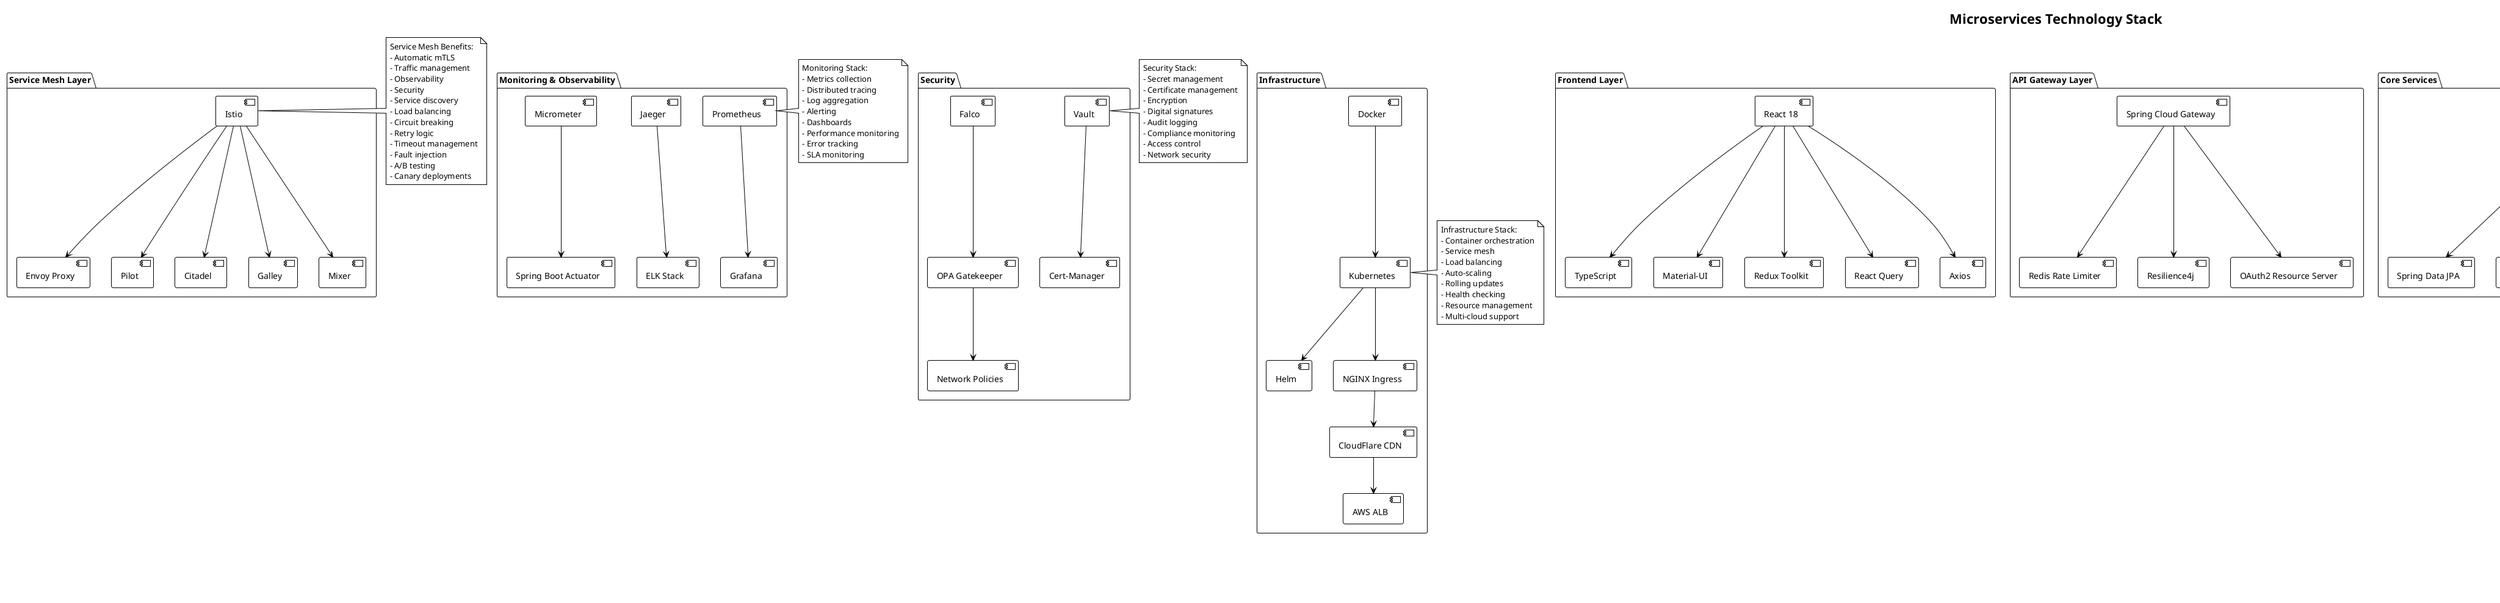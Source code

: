 @startuml MICROSERVICES_TECHNOLOGY_STACK
!theme plain
title Microservices Technology Stack

package "Frontend Layer" {
    [React 18] as R18
    [TypeScript] as TS
    [Material-UI] as MUI
    [Redux Toolkit] as RTK
    [React Query] as RQ
    [Axios] as AX
}

package "API Gateway Layer" {
    [Spring Cloud Gateway] as SCG
    [Redis Rate Limiter] as RRL
    [Resilience4j] as R4J
    [OAuth2 Resource Server] as O2RS
}

package "Service Mesh Layer" {
    [Istio] as ISTIO
    [Envoy Proxy] as EP
    [Pilot] as PILOT
    [Citadel] as CITADEL
    [Galley] as GALLEY
    [Mixer] as MIXER
}

package "Core Services" {
    [Spring Boot 3.x] as SB3
    [Spring Data JPA] as SDJ
    [Spring Security] as SS
    [Spring Cloud OpenFeign] as SCOF
    [Spring Cloud Sleuth] as SCS
}

package "Authentication Services" {
    [OAuth2 Authorization Server] as O2AS
    [JWT] as JWT
    [Spring Security OAuth2] as SSO2
    [BCrypt] as BC
}

package "Configuration Services" {
    [Spring Cloud Config] as SCC
    [Consul] as CONSUL
    [Etcd] as ETCD
    [Zookeeper] as ZK
}

package "Message Processing" {
    [Apache Kafka] as AK
    [Kafka Streams] as KS
    [Schema Registry] as SR
    [Dead Letter Queues] as DLQ
}

package "Data Layer" {
    [PostgreSQL 15] as PG15
    [HikariCP] as HCP
    [Flyway] as FW
    [Redis] as REDIS
    [Hazelcast] as HZ
}

package "Monitoring & Observability" {
    [Prometheus] as PROM
    [Grafana] as GRAF
    [Jaeger] as JAEG
    [ELK Stack] as ELK
    [Micrometer] as MICRO
    [Spring Boot Actuator] as SBA
}

package "Security" {
    [Vault] as VAULT
    [Cert-Manager] as CM
    [Falco] as FALCO
    [OPA Gatekeeper] as OPA
    [Network Policies] as NP
}

package "Infrastructure" {
    [Docker] as DOCKER
    [Kubernetes] as K8S
    [Helm] as HELM
    [NGINX Ingress] as NI
    [CloudFlare CDN] as CF
    [AWS ALB] as ALB
}

package "CI/CD Pipeline" {
    [GitHub Actions] as GA
    [Maven] as MAVEN
    [Docker Registry] as DR
    [ArgoCD] as ARGO
    [SonarQube] as SQ
    [Trivy] as TRIVY
}

' Frontend connections
R18 --> TS
R18 --> MUI
R18 --> RTK
R18 --> RQ
R18 --> AX

' API Gateway connections
SCG --> RRL
SCG --> R4J
SCG --> O2RS

' Service Mesh connections
ISTIO --> EP
ISTIO --> PILOT
ISTIO --> CITADEL
ISTIO --> GALLEY
ISTIO --> MIXER

' Core Services connections
SB3 --> SDJ
SB3 --> SS
SB3 --> SCOF
SB3 --> SCS

' Authentication connections
O2AS --> JWT
O2AS --> SSO2
O2AS --> BC

' Configuration connections
SCC --> CONSUL
SCC --> ETCD
SCC --> ZK

' Message Processing connections
AK --> KS
AK --> SR
AK --> DLQ

' Data Layer connections
PG15 --> HCP
PG15 --> FW
REDIS --> HZ

' Monitoring connections
PROM --> GRAF
JAEG --> ELK
MICRO --> SBA

' Security connections
VAULT --> CM
FALCO --> OPA
OPA --> NP

' Infrastructure connections
DOCKER --> K8S
K8S --> HELM
K8S --> NI
NI --> CF
CF --> ALB

' CI/CD connections
GA --> MAVEN
MAVEN --> DR
DR --> ARGO
ARGO --> SQ
SQ --> TRIVY

' Technology stack benefits
note right of ISTIO
Service Mesh Benefits:
- Automatic mTLS
- Traffic management
- Observability
- Security
- Service discovery
- Load balancing
- Circuit breaking
- Retry logic
- Timeout management
- Fault injection
- A/B testing
- Canary deployments
end note

note right of PROM
Monitoring Stack:
- Metrics collection
- Distributed tracing
- Log aggregation
- Alerting
- Dashboards
- Performance monitoring
- Error tracking
- SLA monitoring
end note

note right of VAULT
Security Stack:
- Secret management
- Certificate management
- Encryption
- Digital signatures
- Audit logging
- Compliance monitoring
- Access control
- Network security
end note

note right of K8S
Infrastructure Stack:
- Container orchestration
- Service mesh
- Load balancing
- Auto-scaling
- Rolling updates
- Health checking
- Resource management
- Multi-cloud support
end note

@enduml